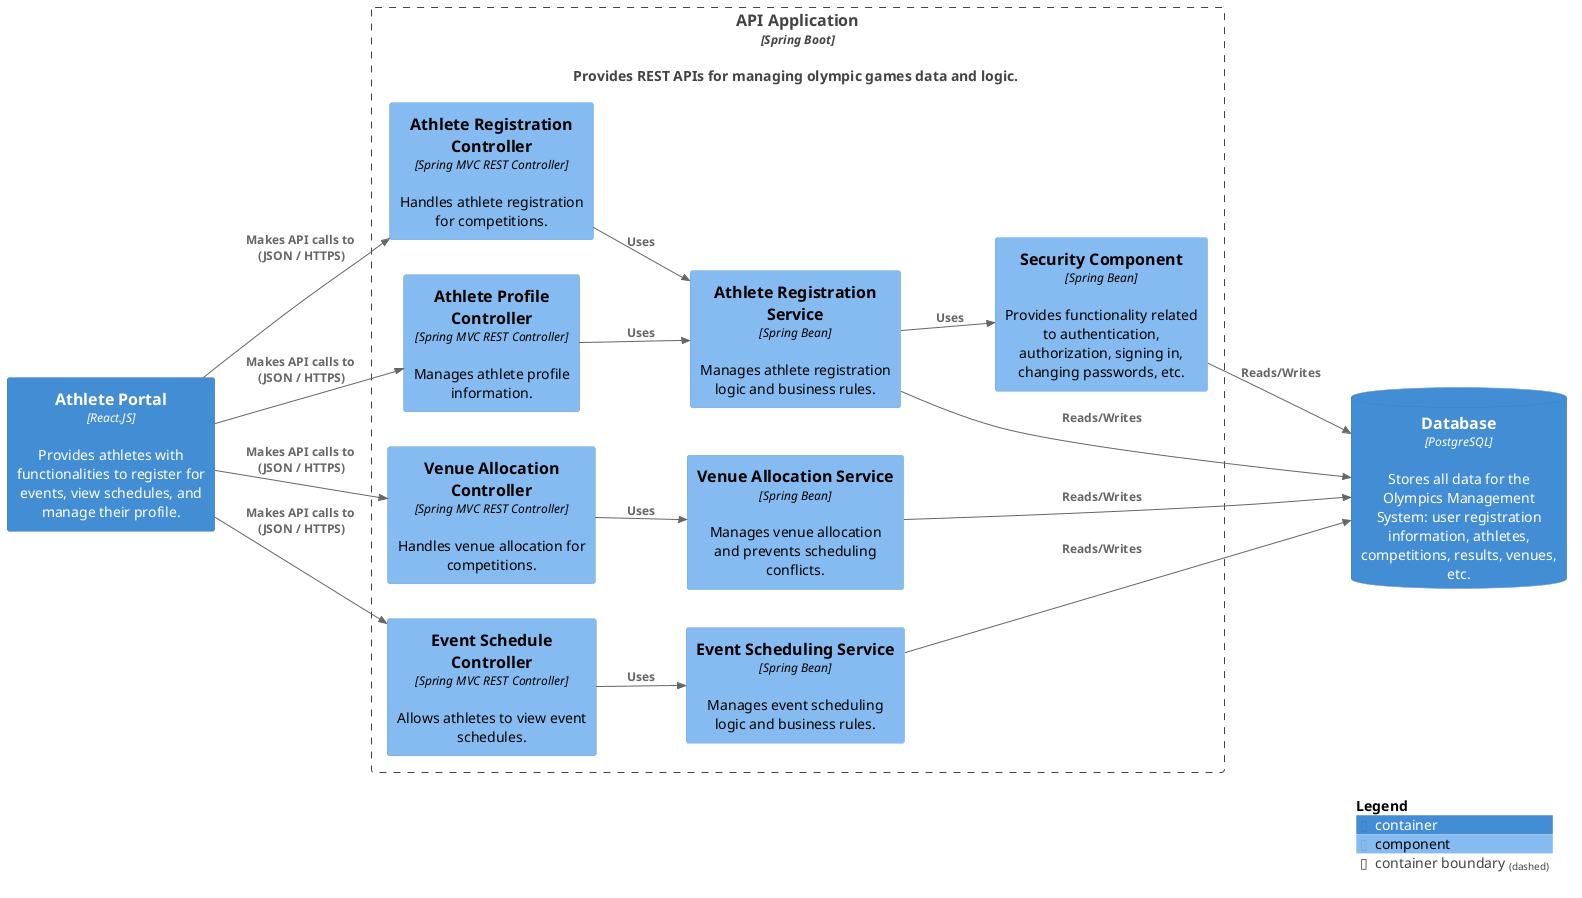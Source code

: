 @startuml
!include <C4/C4_Component>

LAYOUT_WITH_LEGEND()
LAYOUT_LEFT_RIGHT()

Container(webApp, "Athlete Portal", "React.JS", "Provides athletes with functionalities to register for events, view schedules, and manage their profile.")
Container(backend, "API Application", "Spring Boot", "Provides REST APIs for managing olympic games data and logic. ")

Container_Boundary(backend, "API Application") {
    Component(venueController, "Venue Allocation Controller", "Spring MVC REST Controller", "Handles venue allocation for competitions.")
    Component(registrationController, "Athlete Registration Controller", "Spring MVC REST Controller", "Handles athlete registration for competitions.")
    Component(scheduleController, "Event Schedule Controller", "Spring MVC REST Controller", "Allows athletes to view event schedules.")
    Component(profileController, "Athlete Profile Controller", "Spring MVC REST Controller", "Manages athlete profile information.") 

    Component(athleteRegistrationService, "Athlete Registration Service", "Spring Bean", "Manages athlete registration logic and business rules.")
    Component(eventSchedulingService, "Event Scheduling Service", "Spring Bean", "Manages event scheduling logic and business rules.")
    Component(venueAllocationService, "Venue Allocation Service", "Spring Bean", "Manages venue allocation and prevents scheduling conflicts.")

    Component(securityComponent, "Security Component", "Spring Bean", "Provides functionality related to authentication, authorization, signing in, changing passwords, etc.")
}

ContainerDb(database, "Database", "PostgreSQL", "Stores all data for the Olympics Management System: user registration information, athletes, competitions, results, venues, etc.")

Rel(webApp, registrationController, "Makes API calls to \n (JSON / HTTPS)")
Rel(webApp, scheduleController, "Makes API calls to \n (JSON / HTTPS)")
Rel(webApp, profileController, "Makes API calls to \n (JSON / HTTPS)")
Rel(webApp, venueController, "Makes API calls to \n (JSON / HTTPS)")

Rel(venueController, venueAllocationService, "Uses")
Rel(registrationController, athleteRegistrationService, "Uses")
Rel(scheduleController, eventSchedulingService, "Uses")
Rel(profileController, athleteRegistrationService, "Uses")
Rel(athleteRegistrationService, securityComponent, "Uses")

Rel(eventSchedulingService, database, "Reads/Writes")
Rel(venueAllocationService, database, "Reads/Writes")
Rel(athleteRegistrationService, database, "Reads/Writes")
Rel(securityComponent, database, "Reads/Writes")

SHOW_LEGEND()
@enduml